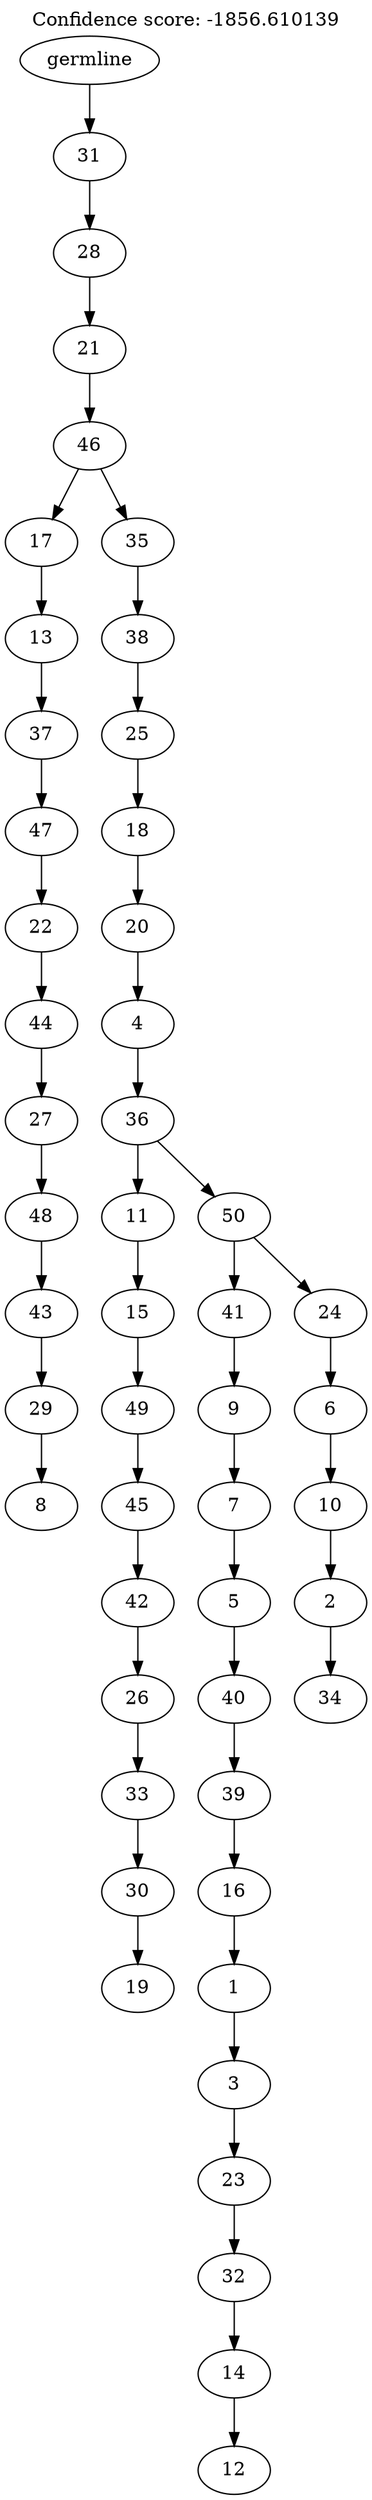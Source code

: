 digraph g {
	"49" -> "50";
	"50" [label="8"];
	"48" -> "49";
	"49" [label="29"];
	"47" -> "48";
	"48" [label="43"];
	"46" -> "47";
	"47" [label="48"];
	"45" -> "46";
	"46" [label="27"];
	"44" -> "45";
	"45" [label="44"];
	"43" -> "44";
	"44" [label="22"];
	"42" -> "43";
	"43" [label="47"];
	"41" -> "42";
	"42" [label="37"];
	"40" -> "41";
	"41" [label="13"];
	"38" -> "39";
	"39" [label="19"];
	"37" -> "38";
	"38" [label="30"];
	"36" -> "37";
	"37" [label="33"];
	"35" -> "36";
	"36" [label="26"];
	"34" -> "35";
	"35" [label="42"];
	"33" -> "34";
	"34" [label="45"];
	"32" -> "33";
	"33" [label="49"];
	"31" -> "32";
	"32" [label="15"];
	"29" -> "30";
	"30" [label="12"];
	"28" -> "29";
	"29" [label="14"];
	"27" -> "28";
	"28" [label="32"];
	"26" -> "27";
	"27" [label="23"];
	"25" -> "26";
	"26" [label="3"];
	"24" -> "25";
	"25" [label="1"];
	"23" -> "24";
	"24" [label="16"];
	"22" -> "23";
	"23" [label="39"];
	"21" -> "22";
	"22" [label="40"];
	"20" -> "21";
	"21" [label="5"];
	"19" -> "20";
	"20" [label="7"];
	"18" -> "19";
	"19" [label="9"];
	"16" -> "17";
	"17" [label="34"];
	"15" -> "16";
	"16" [label="2"];
	"14" -> "15";
	"15" [label="10"];
	"13" -> "14";
	"14" [label="6"];
	"12" -> "13";
	"13" [label="24"];
	"12" -> "18";
	"18" [label="41"];
	"11" -> "12";
	"12" [label="50"];
	"11" -> "31";
	"31" [label="11"];
	"10" -> "11";
	"11" [label="36"];
	"9" -> "10";
	"10" [label="4"];
	"8" -> "9";
	"9" [label="20"];
	"7" -> "8";
	"8" [label="18"];
	"6" -> "7";
	"7" [label="25"];
	"5" -> "6";
	"6" [label="38"];
	"4" -> "5";
	"5" [label="35"];
	"4" -> "40";
	"40" [label="17"];
	"3" -> "4";
	"4" [label="46"];
	"2" -> "3";
	"3" [label="21"];
	"1" -> "2";
	"2" [label="28"];
	"0" -> "1";
	"1" [label="31"];
	"0" [label="germline"];
	labelloc="t";
	label="Confidence score: -1856.610139";
}
